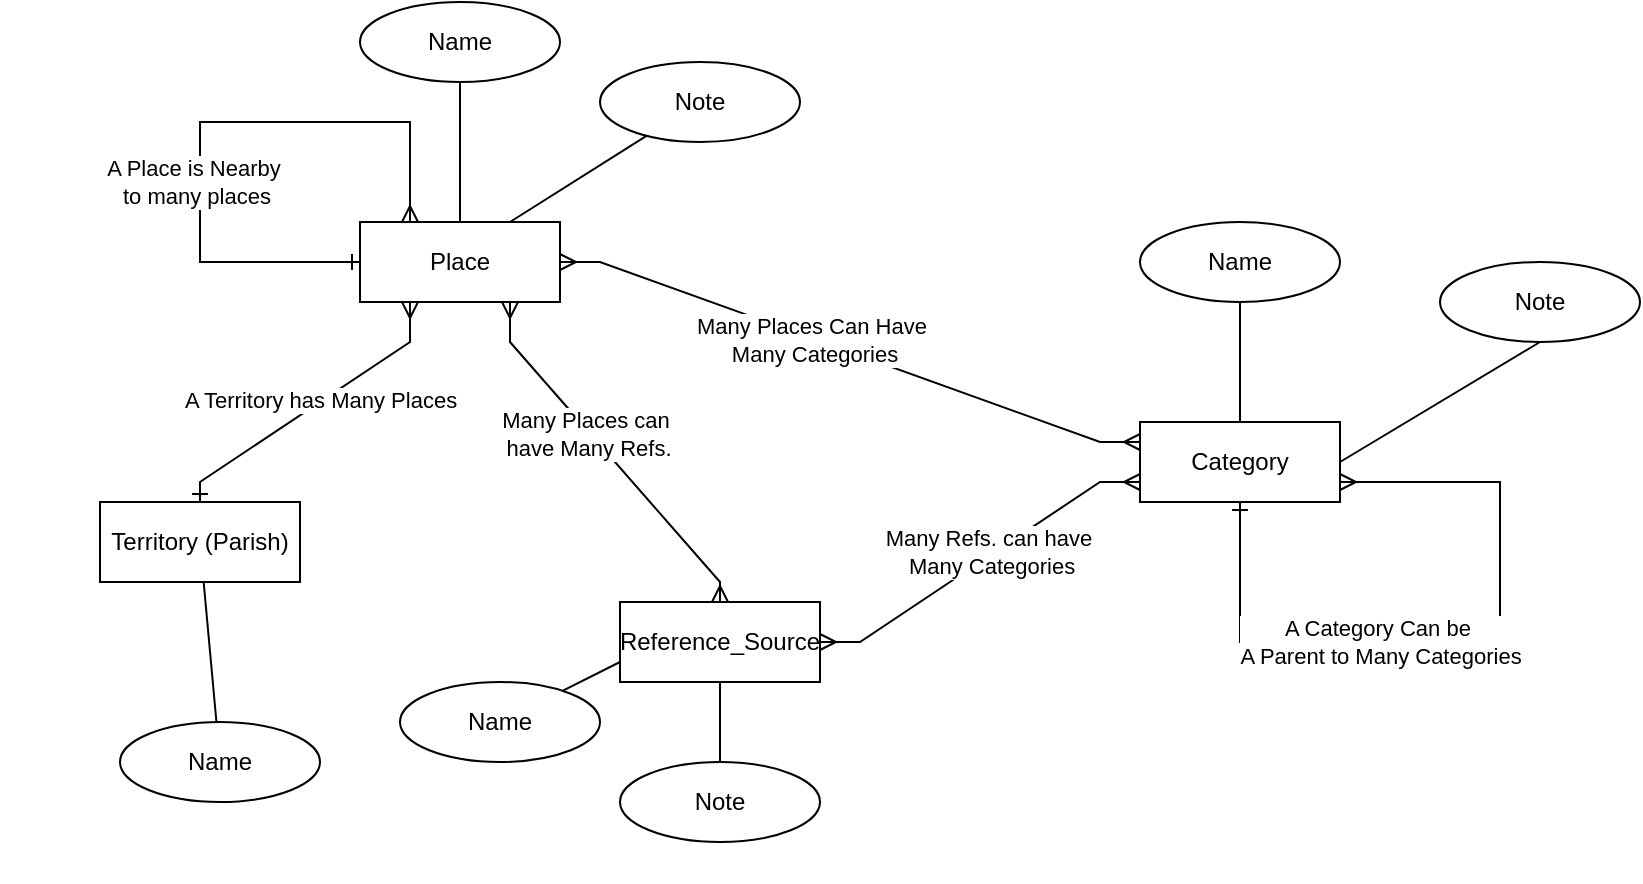 <mxfile version="24.6.1" type="github" pages="2">
  <diagram name="Hills, Halls &amp; Holes" id="XuFgTRuwKFsQZAZ5k6Fc">
    <mxGraphModel dx="1659" dy="662" grid="1" gridSize="10" guides="1" tooltips="1" connect="1" arrows="1" fold="1" page="1" pageScale="1" pageWidth="827" pageHeight="1169" math="0" shadow="0">
      <root>
        <mxCell id="0" />
        <mxCell id="1" parent="0" />
        <mxCell id="EkfdjM8kDrYYXSLYoMVs-24" value="" style="group" vertex="1" connectable="0" parent="1">
          <mxGeometry x="180" y="110" width="220" height="150" as="geometry" />
        </mxCell>
        <mxCell id="EkfdjM8kDrYYXSLYoMVs-4" value="" style="edgeStyle=orthogonalEdgeStyle;rounded=0;orthogonalLoop=1;jettySize=auto;html=1;endArrow=none;endFill=0;" edge="1" parent="EkfdjM8kDrYYXSLYoMVs-24" source="EkfdjM8kDrYYXSLYoMVs-2" target="EkfdjM8kDrYYXSLYoMVs-3">
          <mxGeometry relative="1" as="geometry" />
        </mxCell>
        <mxCell id="EkfdjM8kDrYYXSLYoMVs-39" style="edgeStyle=orthogonalEdgeStyle;shape=connector;rounded=0;orthogonalLoop=1;jettySize=auto;html=1;exitX=0;exitY=0.5;exitDx=0;exitDy=0;strokeColor=default;align=center;verticalAlign=middle;fontFamily=Helvetica;fontSize=11;fontColor=default;labelBackgroundColor=default;endArrow=ERmany;endFill=0;entryX=0.25;entryY=0;entryDx=0;entryDy=0;startArrow=ERone;startFill=0;" edge="1" parent="EkfdjM8kDrYYXSLYoMVs-24" source="EkfdjM8kDrYYXSLYoMVs-2" target="EkfdjM8kDrYYXSLYoMVs-2">
          <mxGeometry relative="1" as="geometry">
            <mxPoint x="-90" y="130" as="targetPoint" />
            <Array as="points">
              <mxPoint x="-80" y="130" />
              <mxPoint x="-80" y="60" />
              <mxPoint x="25" y="60" />
            </Array>
          </mxGeometry>
        </mxCell>
        <mxCell id="EkfdjM8kDrYYXSLYoMVs-40" value="A Place is Nearby&amp;nbsp;&lt;div&gt;to many places&lt;/div&gt;" style="edgeLabel;html=1;align=center;verticalAlign=middle;resizable=0;points=[];fontFamily=Helvetica;fontSize=11;fontColor=default;labelBackgroundColor=default;" vertex="1" connectable="0" parent="EkfdjM8kDrYYXSLYoMVs-39">
          <mxGeometry x="-0.154" y="2" relative="1" as="geometry">
            <mxPoint y="9" as="offset" />
          </mxGeometry>
        </mxCell>
        <mxCell id="EkfdjM8kDrYYXSLYoMVs-2" value="Place" style="whiteSpace=wrap;html=1;align=center;" vertex="1" parent="EkfdjM8kDrYYXSLYoMVs-24">
          <mxGeometry y="110" width="100" height="40" as="geometry" />
        </mxCell>
        <mxCell id="EkfdjM8kDrYYXSLYoMVs-3" value="Name" style="ellipse;whiteSpace=wrap;html=1;align=center;" vertex="1" parent="EkfdjM8kDrYYXSLYoMVs-24">
          <mxGeometry width="100" height="40" as="geometry" />
        </mxCell>
        <mxCell id="EkfdjM8kDrYYXSLYoMVs-6" style="rounded=0;orthogonalLoop=1;jettySize=auto;html=1;entryX=0.75;entryY=0;entryDx=0;entryDy=0;endArrow=none;endFill=0;" edge="1" parent="EkfdjM8kDrYYXSLYoMVs-24" source="EkfdjM8kDrYYXSLYoMVs-5" target="EkfdjM8kDrYYXSLYoMVs-2">
          <mxGeometry relative="1" as="geometry" />
        </mxCell>
        <mxCell id="EkfdjM8kDrYYXSLYoMVs-5" value="Note" style="ellipse;whiteSpace=wrap;html=1;align=center;" vertex="1" parent="EkfdjM8kDrYYXSLYoMVs-24">
          <mxGeometry x="120" y="30" width="100" height="40" as="geometry" />
        </mxCell>
        <mxCell id="EkfdjM8kDrYYXSLYoMVs-25" value="" style="group" vertex="1" connectable="0" parent="1">
          <mxGeometry x="570" y="220" width="250" height="140" as="geometry" />
        </mxCell>
        <mxCell id="EkfdjM8kDrYYXSLYoMVs-33" style="edgeStyle=orthogonalEdgeStyle;shape=connector;rounded=0;orthogonalLoop=1;jettySize=auto;html=1;exitX=0.5;exitY=1;exitDx=0;exitDy=0;strokeColor=default;align=center;verticalAlign=middle;fontFamily=Helvetica;fontSize=11;fontColor=default;labelBackgroundColor=default;endArrow=ERmany;endFill=0;entryX=1;entryY=0.75;entryDx=0;entryDy=0;startArrow=ERone;startFill=0;" edge="1" parent="EkfdjM8kDrYYXSLYoMVs-25" source="EkfdjM8kDrYYXSLYoMVs-9" target="EkfdjM8kDrYYXSLYoMVs-9">
          <mxGeometry relative="1" as="geometry">
            <mxPoint x="80" y="220" as="targetPoint" />
            <Array as="points">
              <mxPoint x="50" y="210" />
              <mxPoint x="180" y="210" />
              <mxPoint x="180" y="130" />
            </Array>
          </mxGeometry>
        </mxCell>
        <mxCell id="EkfdjM8kDrYYXSLYoMVs-34" value="A Category Can be&amp;nbsp;&lt;div&gt;A Parent to Many Categories&lt;/div&gt;" style="edgeLabel;html=1;align=center;verticalAlign=middle;resizable=0;points=[];fontFamily=Helvetica;fontSize=11;fontColor=default;labelBackgroundColor=default;" vertex="1" connectable="0" parent="EkfdjM8kDrYYXSLYoMVs-33">
          <mxGeometry x="-0.189" y="-2" relative="1" as="geometry">
            <mxPoint x="-6" y="-2" as="offset" />
          </mxGeometry>
        </mxCell>
        <mxCell id="EkfdjM8kDrYYXSLYoMVs-9" value="Category" style="whiteSpace=wrap;html=1;align=center;" vertex="1" parent="EkfdjM8kDrYYXSLYoMVs-25">
          <mxGeometry y="100" width="100" height="40" as="geometry" />
        </mxCell>
        <mxCell id="EkfdjM8kDrYYXSLYoMVs-12" value="" style="edgeStyle=none;rounded=0;orthogonalLoop=1;jettySize=auto;html=1;endArrow=none;endFill=0;" edge="1" parent="EkfdjM8kDrYYXSLYoMVs-25" source="EkfdjM8kDrYYXSLYoMVs-10" target="EkfdjM8kDrYYXSLYoMVs-9">
          <mxGeometry relative="1" as="geometry" />
        </mxCell>
        <mxCell id="EkfdjM8kDrYYXSLYoMVs-10" value="Name" style="ellipse;whiteSpace=wrap;html=1;align=center;" vertex="1" parent="EkfdjM8kDrYYXSLYoMVs-25">
          <mxGeometry width="100" height="40" as="geometry" />
        </mxCell>
        <mxCell id="EkfdjM8kDrYYXSLYoMVs-13" style="edgeStyle=none;rounded=0;orthogonalLoop=1;jettySize=auto;html=1;exitX=0.5;exitY=1;exitDx=0;exitDy=0;entryX=1;entryY=0.5;entryDx=0;entryDy=0;endArrow=none;endFill=0;" edge="1" parent="EkfdjM8kDrYYXSLYoMVs-25" source="EkfdjM8kDrYYXSLYoMVs-11" target="EkfdjM8kDrYYXSLYoMVs-9">
          <mxGeometry relative="1" as="geometry" />
        </mxCell>
        <mxCell id="EkfdjM8kDrYYXSLYoMVs-11" value="Note" style="ellipse;whiteSpace=wrap;html=1;align=center;" vertex="1" parent="EkfdjM8kDrYYXSLYoMVs-25">
          <mxGeometry x="150" y="20" width="100" height="40" as="geometry" />
        </mxCell>
        <mxCell id="EkfdjM8kDrYYXSLYoMVs-26" value="" style="group" vertex="1" connectable="0" parent="1">
          <mxGeometry y="330" width="150" height="150" as="geometry" />
        </mxCell>
        <mxCell id="EkfdjM8kDrYYXSLYoMVs-14" value="Territory (Parish)" style="whiteSpace=wrap;html=1;align=center;" vertex="1" parent="EkfdjM8kDrYYXSLYoMVs-26">
          <mxGeometry x="50" y="30" width="100" height="40" as="geometry" />
        </mxCell>
        <mxCell id="EkfdjM8kDrYYXSLYoMVs-28" style="edgeStyle=none;shape=connector;rounded=0;orthogonalLoop=1;jettySize=auto;html=1;exitX=1;exitY=0.5;exitDx=0;exitDy=0;strokeColor=default;align=center;verticalAlign=middle;fontFamily=Helvetica;fontSize=11;fontColor=default;labelBackgroundColor=default;endArrow=ERmany;endFill=0;startArrow=ERmany;startFill=0;entryX=0;entryY=0.25;entryDx=0;entryDy=0;" edge="1" parent="1" source="EkfdjM8kDrYYXSLYoMVs-2" target="EkfdjM8kDrYYXSLYoMVs-9">
          <mxGeometry relative="1" as="geometry">
            <Array as="points">
              <mxPoint x="300" y="240" />
              <mxPoint x="550" y="330" />
            </Array>
          </mxGeometry>
        </mxCell>
        <mxCell id="EkfdjM8kDrYYXSLYoMVs-41" value="Many Places Can Have&amp;nbsp;&lt;div&gt;Many Categories&lt;/div&gt;" style="edgeLabel;html=1;align=center;verticalAlign=middle;resizable=0;points=[];fontFamily=Helvetica;fontSize=11;fontColor=default;labelBackgroundColor=default;" vertex="1" connectable="0" parent="EkfdjM8kDrYYXSLYoMVs-28">
          <mxGeometry x="-0.13" relative="1" as="geometry">
            <mxPoint as="offset" />
          </mxGeometry>
        </mxCell>
        <mxCell id="EkfdjM8kDrYYXSLYoMVs-29" style="edgeStyle=none;shape=connector;rounded=0;orthogonalLoop=1;jettySize=auto;html=1;exitX=0.25;exitY=1;exitDx=0;exitDy=0;strokeColor=default;align=center;verticalAlign=middle;fontFamily=Helvetica;fontSize=11;fontColor=default;labelBackgroundColor=default;endArrow=ERone;endFill=0;startArrow=ERmany;startFill=0;entryX=0.5;entryY=0;entryDx=0;entryDy=0;" edge="1" parent="1" source="EkfdjM8kDrYYXSLYoMVs-2" target="EkfdjM8kDrYYXSLYoMVs-14">
          <mxGeometry relative="1" as="geometry">
            <Array as="points">
              <mxPoint x="205" y="280" />
              <mxPoint x="100" y="350" />
            </Array>
          </mxGeometry>
        </mxCell>
        <mxCell id="EkfdjM8kDrYYXSLYoMVs-44" value="A Territory has Many Places" style="edgeLabel;html=1;align=center;verticalAlign=middle;resizable=0;points=[];fontFamily=Helvetica;fontSize=11;fontColor=default;labelBackgroundColor=default;" vertex="1" connectable="0" parent="EkfdjM8kDrYYXSLYoMVs-29">
          <mxGeometry x="-0.053" relative="1" as="geometry">
            <mxPoint y="-1" as="offset" />
          </mxGeometry>
        </mxCell>
        <mxCell id="EkfdjM8kDrYYXSLYoMVs-30" value="" style="group" vertex="1" connectable="0" parent="1">
          <mxGeometry x="250" y="410" width="340" height="140" as="geometry" />
        </mxCell>
        <mxCell id="EkfdjM8kDrYYXSLYoMVs-19" value="Reference_Source" style="whiteSpace=wrap;html=1;align=center;" vertex="1" parent="EkfdjM8kDrYYXSLYoMVs-30">
          <mxGeometry x="60" width="100" height="40" as="geometry" />
        </mxCell>
        <mxCell id="EkfdjM8kDrYYXSLYoMVs-23" style="edgeStyle=none;shape=connector;rounded=0;orthogonalLoop=1;jettySize=auto;html=1;exitX=0.5;exitY=0;exitDx=0;exitDy=0;entryX=0.5;entryY=1;entryDx=0;entryDy=0;strokeColor=default;align=center;verticalAlign=middle;fontFamily=Helvetica;fontSize=11;fontColor=default;labelBackgroundColor=default;endArrow=none;endFill=0;" edge="1" parent="EkfdjM8kDrYYXSLYoMVs-30" source="EkfdjM8kDrYYXSLYoMVs-21" target="EkfdjM8kDrYYXSLYoMVs-19">
          <mxGeometry relative="1" as="geometry" />
        </mxCell>
        <mxCell id="EkfdjM8kDrYYXSLYoMVs-21" value="Note" style="ellipse;whiteSpace=wrap;html=1;align=center;" vertex="1" parent="EkfdjM8kDrYYXSLYoMVs-30">
          <mxGeometry x="60" y="80" width="100" height="40" as="geometry" />
        </mxCell>
        <mxCell id="EkfdjM8kDrYYXSLYoMVs-32" style="edgeStyle=none;shape=connector;rounded=0;orthogonalLoop=1;jettySize=auto;html=1;exitX=0.75;exitY=1;exitDx=0;exitDy=0;entryX=0.5;entryY=0;entryDx=0;entryDy=0;strokeColor=default;align=center;verticalAlign=middle;fontFamily=Helvetica;fontSize=11;fontColor=default;labelBackgroundColor=default;endArrow=ERmany;endFill=0;startArrow=ERmany;startFill=0;" edge="1" parent="1" source="EkfdjM8kDrYYXSLYoMVs-2" target="EkfdjM8kDrYYXSLYoMVs-19">
          <mxGeometry relative="1" as="geometry">
            <Array as="points">
              <mxPoint x="255" y="280" />
              <mxPoint x="360" y="400" />
            </Array>
          </mxGeometry>
        </mxCell>
        <mxCell id="EkfdjM8kDrYYXSLYoMVs-42" value="Many Places can&amp;nbsp;&lt;div&gt;have Many Refs.&lt;/div&gt;" style="edgeLabel;html=1;align=center;verticalAlign=middle;resizable=0;points=[];fontFamily=Helvetica;fontSize=11;fontColor=default;labelBackgroundColor=default;" vertex="1" connectable="0" parent="EkfdjM8kDrYYXSLYoMVs-32">
          <mxGeometry x="-0.152" y="-1" relative="1" as="geometry">
            <mxPoint as="offset" />
          </mxGeometry>
        </mxCell>
        <mxCell id="EkfdjM8kDrYYXSLYoMVs-15" value="Name" style="ellipse;whiteSpace=wrap;html=1;align=center;" vertex="1" parent="1">
          <mxGeometry x="60" y="470" width="100" height="40" as="geometry" />
        </mxCell>
        <mxCell id="EkfdjM8kDrYYXSLYoMVs-17" value="" style="edgeStyle=none;shape=connector;rounded=0;orthogonalLoop=1;jettySize=auto;html=1;strokeColor=default;align=center;verticalAlign=middle;fontFamily=Helvetica;fontSize=11;fontColor=default;labelBackgroundColor=default;endArrow=none;endFill=0;" edge="1" parent="1" source="EkfdjM8kDrYYXSLYoMVs-15" target="EkfdjM8kDrYYXSLYoMVs-14">
          <mxGeometry relative="1" as="geometry" />
        </mxCell>
        <mxCell id="EkfdjM8kDrYYXSLYoMVs-37" style="edgeStyle=none;shape=connector;rounded=0;orthogonalLoop=1;jettySize=auto;html=1;exitX=0;exitY=0.75;exitDx=0;exitDy=0;entryX=1;entryY=0.5;entryDx=0;entryDy=0;strokeColor=default;align=center;verticalAlign=middle;fontFamily=Helvetica;fontSize=11;fontColor=default;labelBackgroundColor=default;endArrow=ERmany;endFill=0;startArrow=ERmany;startFill=0;" edge="1" parent="1" source="EkfdjM8kDrYYXSLYoMVs-9" target="EkfdjM8kDrYYXSLYoMVs-19">
          <mxGeometry relative="1" as="geometry">
            <Array as="points">
              <mxPoint x="550" y="350" />
              <mxPoint x="430" y="430" />
            </Array>
          </mxGeometry>
        </mxCell>
        <mxCell id="EkfdjM8kDrYYXSLYoMVs-43" value="Many Refs. can have&lt;div&gt;&amp;nbsp;Many Categories&lt;/div&gt;" style="edgeLabel;html=1;align=center;verticalAlign=middle;resizable=0;points=[];fontFamily=Helvetica;fontSize=11;fontColor=default;labelBackgroundColor=default;" vertex="1" connectable="0" parent="EkfdjM8kDrYYXSLYoMVs-37">
          <mxGeometry x="-0.062" y="-1" relative="1" as="geometry">
            <mxPoint y="-1" as="offset" />
          </mxGeometry>
        </mxCell>
        <mxCell id="EkfdjM8kDrYYXSLYoMVs-20" value="Name" style="ellipse;whiteSpace=wrap;html=1;align=center;" vertex="1" parent="1">
          <mxGeometry x="200" y="450" width="100" height="40" as="geometry" />
        </mxCell>
        <mxCell id="EkfdjM8kDrYYXSLYoMVs-22" style="edgeStyle=none;shape=connector;rounded=0;orthogonalLoop=1;jettySize=auto;html=1;strokeColor=default;align=center;verticalAlign=middle;fontFamily=Helvetica;fontSize=11;fontColor=default;labelBackgroundColor=default;endArrow=none;endFill=0;entryX=0;entryY=0.75;entryDx=0;entryDy=0;" edge="1" parent="1" source="EkfdjM8kDrYYXSLYoMVs-20" target="EkfdjM8kDrYYXSLYoMVs-19">
          <mxGeometry relative="1" as="geometry" />
        </mxCell>
      </root>
    </mxGraphModel>
  </diagram>
  <diagram id="guWKit2qANBmkKxDx8DH" name="Hills, Halls, Holes &amp; Deeds">
    <mxGraphModel dx="3592" dy="1103" grid="1" gridSize="10" guides="1" tooltips="1" connect="1" arrows="1" fold="1" page="1" pageScale="1" pageWidth="827" pageHeight="1169" math="0" shadow="0">
      <root>
        <mxCell id="0" />
        <mxCell id="1" parent="0" />
        <mxCell id="fdJ-NVqeh8uWvIUFjoG--20" style="edgeStyle=none;shape=connector;rounded=0;orthogonalLoop=1;jettySize=auto;html=1;exitX=1;exitY=0.75;exitDx=0;exitDy=0;strokeColor=default;align=center;verticalAlign=middle;fontFamily=Helvetica;fontSize=11;fontColor=default;labelBackgroundColor=default;endArrow=ERmany;endFill=0;startArrow=ERmany;startFill=0;entryX=0;entryY=0.5;entryDx=0;entryDy=0;" edge="1" parent="1" source="fdJ-NVqeh8uWvIUFjoG--5" target="fdJ-NVqeh8uWvIUFjoG--12">
          <mxGeometry relative="1" as="geometry">
            <Array as="points">
              <mxPoint x="-200" y="1240" />
              <mxPoint x="610" y="1305" />
            </Array>
          </mxGeometry>
        </mxCell>
        <mxCell id="fdJ-NVqeh8uWvIUFjoG--21" value="Many Places Can Have&amp;nbsp;&lt;div&gt;Many Categories&lt;/div&gt;" style="edgeLabel;html=1;align=center;verticalAlign=middle;resizable=0;points=[];fontFamily=Helvetica;fontSize=11;fontColor=default;labelBackgroundColor=default;" vertex="1" connectable="0" parent="fdJ-NVqeh8uWvIUFjoG--20">
          <mxGeometry x="-0.13" relative="1" as="geometry">
            <mxPoint x="-125" y="-16" as="offset" />
          </mxGeometry>
        </mxCell>
        <mxCell id="fdJ-NVqeh8uWvIUFjoG--22" style="edgeStyle=none;shape=connector;rounded=0;orthogonalLoop=1;jettySize=auto;html=1;exitX=0.25;exitY=1;exitDx=0;exitDy=0;strokeColor=default;align=center;verticalAlign=middle;fontFamily=Helvetica;fontSize=11;fontColor=default;labelBackgroundColor=default;endArrow=ERone;endFill=0;startArrow=ERmany;startFill=0;entryX=0.5;entryY=0;entryDx=0;entryDy=0;" edge="1" parent="1" source="fdJ-NVqeh8uWvIUFjoG--5" target="fdJ-NVqeh8uWvIUFjoG--19">
          <mxGeometry relative="1" as="geometry">
            <Array as="points">
              <mxPoint x="-295" y="1272.44" />
              <mxPoint x="-330" y="1352.44" />
            </Array>
          </mxGeometry>
        </mxCell>
        <mxCell id="fdJ-NVqeh8uWvIUFjoG--23" value="A Territory has Many Places" style="edgeLabel;html=1;align=center;verticalAlign=middle;resizable=0;points=[];fontFamily=Helvetica;fontSize=11;fontColor=default;labelBackgroundColor=default;" vertex="1" connectable="0" parent="fdJ-NVqeh8uWvIUFjoG--22">
          <mxGeometry x="-0.053" relative="1" as="geometry">
            <mxPoint y="-1" as="offset" />
          </mxGeometry>
        </mxCell>
        <mxCell id="fdJ-NVqeh8uWvIUFjoG--28" style="edgeStyle=none;shape=connector;rounded=0;orthogonalLoop=1;jettySize=auto;html=1;exitX=0.75;exitY=1;exitDx=0;exitDy=0;entryX=0.25;entryY=0;entryDx=0;entryDy=0;strokeColor=default;align=center;verticalAlign=middle;fontFamily=Helvetica;fontSize=11;fontColor=default;labelBackgroundColor=default;endArrow=ERmany;endFill=0;startArrow=ERmany;startFill=0;" edge="1" parent="1" source="fdJ-NVqeh8uWvIUFjoG--5" target="fdJ-NVqeh8uWvIUFjoG--25">
          <mxGeometry relative="1" as="geometry">
            <Array as="points">
              <mxPoint x="-245" y="1272.44" />
              <mxPoint x="-100" y="1382.44" />
            </Array>
          </mxGeometry>
        </mxCell>
        <mxCell id="fdJ-NVqeh8uWvIUFjoG--29" value="Many Places can&amp;nbsp;&lt;div&gt;have Many Refs.&lt;/div&gt;" style="edgeLabel;html=1;align=center;verticalAlign=middle;resizable=0;points=[];fontFamily=Helvetica;fontSize=11;fontColor=default;labelBackgroundColor=default;" vertex="1" connectable="0" parent="fdJ-NVqeh8uWvIUFjoG--28">
          <mxGeometry x="-0.152" y="-1" relative="1" as="geometry">
            <mxPoint as="offset" />
          </mxGeometry>
        </mxCell>
        <mxCell id="fdJ-NVqeh8uWvIUFjoG--32" style="edgeStyle=none;shape=connector;rounded=0;orthogonalLoop=1;jettySize=auto;html=1;exitX=0;exitY=0.75;exitDx=0;exitDy=0;entryX=1;entryY=0.5;entryDx=0;entryDy=0;strokeColor=default;align=center;verticalAlign=middle;fontFamily=Helvetica;fontSize=11;fontColor=default;labelBackgroundColor=default;endArrow=ERmany;endFill=0;startArrow=ERmany;startFill=0;" edge="1" parent="1" source="fdJ-NVqeh8uWvIUFjoG--12" target="fdJ-NVqeh8uWvIUFjoG--25">
          <mxGeometry relative="1" as="geometry" />
        </mxCell>
        <mxCell id="fdJ-NVqeh8uWvIUFjoG--33" value="Many Refs. can have&lt;div&gt;&amp;nbsp;Many Categories&lt;/div&gt;" style="edgeLabel;html=1;align=center;verticalAlign=middle;resizable=0;points=[];fontFamily=Helvetica;fontSize=11;fontColor=default;labelBackgroundColor=default;" vertex="1" connectable="0" parent="fdJ-NVqeh8uWvIUFjoG--32">
          <mxGeometry x="-0.062" y="-1" relative="1" as="geometry">
            <mxPoint y="-1" as="offset" />
          </mxGeometry>
        </mxCell>
        <mxCell id="GXgKVnfbXyRyC5wSk5yx-11" style="edgeStyle=none;shape=connector;rounded=0;orthogonalLoop=1;jettySize=auto;html=1;exitX=1;exitY=0.75;exitDx=0;exitDy=0;strokeColor=default;align=center;verticalAlign=middle;fontFamily=Helvetica;fontSize=11;fontColor=default;labelBackgroundColor=default;endArrow=ERone;endFill=0;startArrow=ERone;startFill=0;entryX=0;entryY=0.25;entryDx=0;entryDy=0;" edge="1" parent="1" source="fdJ-NVqeh8uWvIUFjoG--34" target="fdJ-NVqeh8uWvIUFjoG--12">
          <mxGeometry relative="1" as="geometry">
            <mxPoint x="620" y="1288" as="targetPoint" />
            <Array as="points">
              <mxPoint x="510" y="1093" />
              <mxPoint x="620" y="1288" />
            </Array>
          </mxGeometry>
        </mxCell>
        <mxCell id="GXgKVnfbXyRyC5wSk5yx-49" value="A Deed has a Category" style="edgeLabel;html=1;align=center;verticalAlign=middle;resizable=0;points=[];fontFamily=Helvetica;fontSize=11;fontColor=default;labelBackgroundColor=default;" vertex="1" connectable="0" parent="GXgKVnfbXyRyC5wSk5yx-11">
          <mxGeometry x="-0.163" relative="1" as="geometry">
            <mxPoint as="offset" />
          </mxGeometry>
        </mxCell>
        <mxCell id="GXgKVnfbXyRyC5wSk5yx-12" style="edgeStyle=none;shape=connector;rounded=0;orthogonalLoop=1;jettySize=auto;html=1;exitX=0;exitY=0.75;exitDx=0;exitDy=0;entryX=1;entryY=0.75;entryDx=0;entryDy=0;strokeColor=default;align=center;verticalAlign=middle;fontFamily=Helvetica;fontSize=11;fontColor=default;labelBackgroundColor=default;endArrow=ERmany;endFill=0;startArrow=ERone;startFill=0;" edge="1" parent="1" source="fdJ-NVqeh8uWvIUFjoG--34" target="GXgKVnfbXyRyC5wSk5yx-23">
          <mxGeometry relative="1" as="geometry">
            <Array as="points">
              <mxPoint x="350" y="1093" />
              <mxPoint x="200" y="945" />
            </Array>
          </mxGeometry>
        </mxCell>
        <mxCell id="GXgKVnfbXyRyC5wSk5yx-14" style="edgeStyle=none;shape=connector;rounded=0;orthogonalLoop=1;jettySize=auto;html=1;exitX=0.25;exitY=1;exitDx=0;exitDy=0;entryX=0.75;entryY=0;entryDx=0;entryDy=0;strokeColor=default;align=center;verticalAlign=middle;fontFamily=Helvetica;fontSize=11;fontColor=default;labelBackgroundColor=default;endArrow=ERmany;endFill=0;startArrow=ERone;startFill=0;" edge="1" parent="1" source="fdJ-NVqeh8uWvIUFjoG--34" target="fdJ-NVqeh8uWvIUFjoG--25">
          <mxGeometry relative="1" as="geometry">
            <Array as="points">
              <mxPoint x="400" y="1130" />
              <mxPoint x="-32" y="1380" />
            </Array>
          </mxGeometry>
        </mxCell>
        <mxCell id="GXgKVnfbXyRyC5wSk5yx-48" value="A Deed has many Ref. Sources" style="edgeLabel;html=1;align=center;verticalAlign=middle;resizable=0;points=[];fontFamily=Helvetica;fontSize=11;fontColor=default;labelBackgroundColor=default;" vertex="1" connectable="0" parent="GXgKVnfbXyRyC5wSk5yx-14">
          <mxGeometry x="-0.253" y="1" relative="1" as="geometry">
            <mxPoint as="offset" />
          </mxGeometry>
        </mxCell>
        <mxCell id="GXgKVnfbXyRyC5wSk5yx-2" value="" style="group;flipV=1;" vertex="1" connectable="0" parent="1">
          <mxGeometry x="-310" y="600" width="430" height="200" as="geometry" />
        </mxCell>
        <mxCell id="fdJ-NVqeh8uWvIUFjoG--37" value="Person" style="whiteSpace=wrap;html=1;align=center;fontFamily=Helvetica;fontSize=11;fontColor=default;labelBackgroundColor=default;" vertex="1" parent="GXgKVnfbXyRyC5wSk5yx-2">
          <mxGeometry x="210" y="160" width="100" height="40" as="geometry" />
        </mxCell>
        <mxCell id="fdJ-NVqeh8uWvIUFjoG--38" style="edgeStyle=none;shape=connector;rounded=0;orthogonalLoop=1;jettySize=auto;html=1;exitX=0.5;exitY=1;exitDx=0;exitDy=0;entryX=0.25;entryY=0;entryDx=0;entryDy=0;strokeColor=default;align=center;verticalAlign=middle;fontFamily=Helvetica;fontSize=11;fontColor=default;labelBackgroundColor=default;endArrow=none;endFill=0;" edge="1" parent="GXgKVnfbXyRyC5wSk5yx-2" source="fdJ-NVqeh8uWvIUFjoG--39" target="fdJ-NVqeh8uWvIUFjoG--37">
          <mxGeometry relative="1" as="geometry" />
        </mxCell>
        <mxCell id="fdJ-NVqeh8uWvIUFjoG--39" value="Name" style="ellipse;whiteSpace=wrap;html=1;align=center;" vertex="1" parent="GXgKVnfbXyRyC5wSk5yx-2">
          <mxGeometry x="140" y="70" width="100" height="40" as="geometry" />
        </mxCell>
        <mxCell id="fdJ-NVqeh8uWvIUFjoG--40" style="edgeStyle=none;shape=connector;rounded=0;orthogonalLoop=1;jettySize=auto;html=1;exitX=1;exitY=0.5;exitDx=0;exitDy=0;entryX=0;entryY=0.5;entryDx=0;entryDy=0;strokeColor=default;align=center;verticalAlign=middle;fontFamily=Helvetica;fontSize=11;fontColor=default;labelBackgroundColor=default;endArrow=none;endFill=0;" edge="1" parent="GXgKVnfbXyRyC5wSk5yx-2" source="fdJ-NVqeh8uWvIUFjoG--41" target="fdJ-NVqeh8uWvIUFjoG--39">
          <mxGeometry relative="1" as="geometry" />
        </mxCell>
        <mxCell id="fdJ-NVqeh8uWvIUFjoG--41" value="FirstName" style="ellipse;whiteSpace=wrap;html=1;align=center;" vertex="1" parent="GXgKVnfbXyRyC5wSk5yx-2">
          <mxGeometry y="60" width="100" height="40" as="geometry" />
        </mxCell>
        <mxCell id="fdJ-NVqeh8uWvIUFjoG--42" value="" style="edgeStyle=none;shape=connector;rounded=0;orthogonalLoop=1;jettySize=auto;html=1;strokeColor=default;align=center;verticalAlign=middle;fontFamily=Helvetica;fontSize=11;fontColor=default;labelBackgroundColor=default;endArrow=none;endFill=0;entryX=0;entryY=0;entryDx=0;entryDy=0;" edge="1" parent="GXgKVnfbXyRyC5wSk5yx-2" source="fdJ-NVqeh8uWvIUFjoG--43" target="fdJ-NVqeh8uWvIUFjoG--39">
          <mxGeometry relative="1" as="geometry" />
        </mxCell>
        <mxCell id="fdJ-NVqeh8uWvIUFjoG--43" value="LastName" style="ellipse;whiteSpace=wrap;html=1;align=center;" vertex="1" parent="GXgKVnfbXyRyC5wSk5yx-2">
          <mxGeometry x="40" width="100" height="40" as="geometry" />
        </mxCell>
        <mxCell id="fdJ-NVqeh8uWvIUFjoG--44" style="edgeStyle=none;shape=connector;rounded=0;orthogonalLoop=1;jettySize=auto;html=1;exitX=0.5;exitY=1;exitDx=0;exitDy=0;strokeColor=default;align=center;verticalAlign=middle;fontFamily=Helvetica;fontSize=11;fontColor=default;labelBackgroundColor=default;endArrow=none;endFill=0;entryX=0.5;entryY=0;entryDx=0;entryDy=0;" edge="1" parent="GXgKVnfbXyRyC5wSk5yx-2" source="fdJ-NVqeh8uWvIUFjoG--45" target="fdJ-NVqeh8uWvIUFjoG--39">
          <mxGeometry relative="1" as="geometry">
            <mxPoint x="250" y="70" as="targetPoint" />
          </mxGeometry>
        </mxCell>
        <mxCell id="fdJ-NVqeh8uWvIUFjoG--45" value="Title" style="ellipse;whiteSpace=wrap;html=1;align=center;" vertex="1" parent="GXgKVnfbXyRyC5wSk5yx-2">
          <mxGeometry x="160" width="100" height="40" as="geometry" />
        </mxCell>
        <mxCell id="fdJ-NVqeh8uWvIUFjoG--46" value="Sex" style="ellipse;whiteSpace=wrap;html=1;align=center;fontStyle=1" vertex="1" parent="GXgKVnfbXyRyC5wSk5yx-2">
          <mxGeometry x="330" y="65" width="100" height="40" as="geometry" />
        </mxCell>
        <mxCell id="fdJ-NVqeh8uWvIUFjoG--47" value="" style="edgeStyle=none;shape=connector;rounded=0;orthogonalLoop=1;jettySize=auto;html=1;strokeColor=default;align=center;verticalAlign=middle;fontFamily=Helvetica;fontSize=11;fontColor=default;labelBackgroundColor=default;endArrow=none;endFill=0;entryX=0.75;entryY=0;entryDx=0;entryDy=0;" edge="1" parent="GXgKVnfbXyRyC5wSk5yx-2" source="fdJ-NVqeh8uWvIUFjoG--46" target="fdJ-NVqeh8uWvIUFjoG--37">
          <mxGeometry relative="1" as="geometry" />
        </mxCell>
        <mxCell id="GXgKVnfbXyRyC5wSk5yx-7" value="" style="group" vertex="1" connectable="0" parent="1">
          <mxGeometry x="-405" y="1372.44" width="125" height="130" as="geometry" />
        </mxCell>
        <mxCell id="fdJ-NVqeh8uWvIUFjoG--30" value="Name" style="ellipse;whiteSpace=wrap;html=1;align=center;" vertex="1" parent="GXgKVnfbXyRyC5wSk5yx-7">
          <mxGeometry y="90" width="100" height="40" as="geometry" />
        </mxCell>
        <mxCell id="fdJ-NVqeh8uWvIUFjoG--31" value="" style="edgeStyle=none;shape=connector;rounded=0;orthogonalLoop=1;jettySize=auto;html=1;strokeColor=default;align=center;verticalAlign=middle;fontFamily=Helvetica;fontSize=11;fontColor=default;labelBackgroundColor=default;endArrow=none;endFill=0;" edge="1" parent="GXgKVnfbXyRyC5wSk5yx-7" source="fdJ-NVqeh8uWvIUFjoG--30" target="fdJ-NVqeh8uWvIUFjoG--19">
          <mxGeometry relative="1" as="geometry" />
        </mxCell>
        <mxCell id="fdJ-NVqeh8uWvIUFjoG--19" value="Territory (Parish)" style="whiteSpace=wrap;html=1;align=center;" vertex="1" parent="GXgKVnfbXyRyC5wSk5yx-7">
          <mxGeometry x="25" width="100" height="40" as="geometry" />
        </mxCell>
        <mxCell id="GXgKVnfbXyRyC5wSk5yx-8" value="" style="group" vertex="1" connectable="0" parent="1">
          <mxGeometry x="-250" y="1402.44" width="250" height="120" as="geometry" />
        </mxCell>
        <mxCell id="fdJ-NVqeh8uWvIUFjoG--35" value="Name" style="ellipse;whiteSpace=wrap;html=1;align=center;" vertex="1" parent="GXgKVnfbXyRyC5wSk5yx-8">
          <mxGeometry y="40" width="100" height="40" as="geometry" />
        </mxCell>
        <mxCell id="fdJ-NVqeh8uWvIUFjoG--36" style="edgeStyle=none;shape=connector;rounded=0;orthogonalLoop=1;jettySize=auto;html=1;strokeColor=default;align=center;verticalAlign=middle;fontFamily=Helvetica;fontSize=11;fontColor=default;labelBackgroundColor=default;endArrow=none;endFill=0;entryX=0;entryY=0.75;entryDx=0;entryDy=0;" edge="1" parent="GXgKVnfbXyRyC5wSk5yx-8" source="fdJ-NVqeh8uWvIUFjoG--35" target="fdJ-NVqeh8uWvIUFjoG--25">
          <mxGeometry relative="1" as="geometry" />
        </mxCell>
        <mxCell id="GXgKVnfbXyRyC5wSk5yx-5" value="" style="group" vertex="1" connectable="0" parent="GXgKVnfbXyRyC5wSk5yx-8">
          <mxGeometry x="120" width="130" height="120" as="geometry" />
        </mxCell>
        <mxCell id="fdJ-NVqeh8uWvIUFjoG--25" value="Reference_Source" style="whiteSpace=wrap;html=1;align=center;" vertex="1" parent="GXgKVnfbXyRyC5wSk5yx-5">
          <mxGeometry width="130" height="40" as="geometry" />
        </mxCell>
        <mxCell id="fdJ-NVqeh8uWvIUFjoG--26" style="edgeStyle=none;shape=connector;rounded=0;orthogonalLoop=1;jettySize=auto;html=1;exitX=0.5;exitY=0;exitDx=0;exitDy=0;entryX=0.5;entryY=1;entryDx=0;entryDy=0;strokeColor=default;align=center;verticalAlign=middle;fontFamily=Helvetica;fontSize=11;fontColor=default;labelBackgroundColor=default;endArrow=none;endFill=0;" edge="1" parent="GXgKVnfbXyRyC5wSk5yx-5" source="fdJ-NVqeh8uWvIUFjoG--27" target="fdJ-NVqeh8uWvIUFjoG--25">
          <mxGeometry relative="1" as="geometry" />
        </mxCell>
        <mxCell id="fdJ-NVqeh8uWvIUFjoG--27" value="Note" style="ellipse;whiteSpace=wrap;html=1;align=center;" vertex="1" parent="GXgKVnfbXyRyC5wSk5yx-5">
          <mxGeometry y="80" width="100" height="40" as="geometry" />
        </mxCell>
        <mxCell id="GXgKVnfbXyRyC5wSk5yx-9" value="" style="group" vertex="1" connectable="0" parent="1">
          <mxGeometry x="-400" y="1062.44" width="210" height="190" as="geometry" />
        </mxCell>
        <mxCell id="fdJ-NVqeh8uWvIUFjoG--6" value="Name" style="ellipse;whiteSpace=wrap;html=1;align=center;" vertex="1" parent="GXgKVnfbXyRyC5wSk5yx-9">
          <mxGeometry x="30" width="100" height="40" as="geometry" />
        </mxCell>
        <mxCell id="fdJ-NVqeh8uWvIUFjoG--2" value="" style="rounded=0;orthogonalLoop=1;jettySize=auto;html=1;endArrow=none;endFill=0;" edge="1" parent="GXgKVnfbXyRyC5wSk5yx-9" source="fdJ-NVqeh8uWvIUFjoG--5" target="fdJ-NVqeh8uWvIUFjoG--6">
          <mxGeometry relative="1" as="geometry" />
        </mxCell>
        <mxCell id="fdJ-NVqeh8uWvIUFjoG--3" style="edgeStyle=orthogonalEdgeStyle;shape=connector;rounded=0;orthogonalLoop=1;jettySize=auto;html=1;exitX=0;exitY=0.5;exitDx=0;exitDy=0;strokeColor=default;align=center;verticalAlign=middle;fontFamily=Helvetica;fontSize=11;fontColor=default;labelBackgroundColor=default;endArrow=ERmany;endFill=0;startArrow=ERone;startFill=0;entryX=0.107;entryY=0.014;entryDx=0;entryDy=0;entryPerimeter=0;" edge="1" parent="GXgKVnfbXyRyC5wSk5yx-9" source="fdJ-NVqeh8uWvIUFjoG--5" target="fdJ-NVqeh8uWvIUFjoG--5">
          <mxGeometry relative="1" as="geometry">
            <mxPoint x="60" y="77.56" as="targetPoint" />
            <Array as="points">
              <mxPoint y="170" />
              <mxPoint y="100" />
              <mxPoint x="91" y="100" />
            </Array>
          </mxGeometry>
        </mxCell>
        <mxCell id="fdJ-NVqeh8uWvIUFjoG--4" value="A Place is Nearby&amp;nbsp;&lt;div&gt;to many places&lt;/div&gt;" style="edgeLabel;html=1;align=center;verticalAlign=middle;resizable=0;points=[];fontFamily=Helvetica;fontSize=11;fontColor=default;labelBackgroundColor=default;" vertex="1" connectable="0" parent="fdJ-NVqeh8uWvIUFjoG--3">
          <mxGeometry x="-0.154" y="2" relative="1" as="geometry">
            <mxPoint y="9" as="offset" />
          </mxGeometry>
        </mxCell>
        <mxCell id="fdJ-NVqeh8uWvIUFjoG--5" value="Place" style="whiteSpace=wrap;html=1;align=center;" vertex="1" parent="GXgKVnfbXyRyC5wSk5yx-9">
          <mxGeometry x="80" y="150" width="100" height="40" as="geometry" />
        </mxCell>
        <mxCell id="fdJ-NVqeh8uWvIUFjoG--7" style="rounded=0;orthogonalLoop=1;jettySize=auto;html=1;entryX=0.75;entryY=0;entryDx=0;entryDy=0;endArrow=none;endFill=0;" edge="1" parent="GXgKVnfbXyRyC5wSk5yx-9" source="fdJ-NVqeh8uWvIUFjoG--8" target="fdJ-NVqeh8uWvIUFjoG--5">
          <mxGeometry relative="1" as="geometry" />
        </mxCell>
        <mxCell id="fdJ-NVqeh8uWvIUFjoG--8" value="Note" style="ellipse;whiteSpace=wrap;html=1;align=center;" vertex="1" parent="GXgKVnfbXyRyC5wSk5yx-9">
          <mxGeometry x="110" y="50" width="100" height="40" as="geometry" />
        </mxCell>
        <mxCell id="GXgKVnfbXyRyC5wSk5yx-10" value="" style="group" vertex="1" connectable="0" parent="1">
          <mxGeometry x="670" y="1200" width="250" height="210" as="geometry" />
        </mxCell>
        <mxCell id="fdJ-NVqeh8uWvIUFjoG--10" style="edgeStyle=orthogonalEdgeStyle;shape=connector;rounded=0;orthogonalLoop=1;jettySize=auto;html=1;exitX=0.5;exitY=1;exitDx=0;exitDy=0;strokeColor=default;align=center;verticalAlign=middle;fontFamily=Helvetica;fontSize=11;fontColor=default;labelBackgroundColor=default;endArrow=ERmany;endFill=0;entryX=1;entryY=0.75;entryDx=0;entryDy=0;startArrow=ERone;startFill=0;" edge="1" parent="GXgKVnfbXyRyC5wSk5yx-10" source="fdJ-NVqeh8uWvIUFjoG--12" target="fdJ-NVqeh8uWvIUFjoG--12">
          <mxGeometry relative="1" as="geometry">
            <mxPoint x="80" y="220" as="targetPoint" />
            <Array as="points">
              <mxPoint x="50" y="210" />
              <mxPoint x="180" y="210" />
              <mxPoint x="180" y="130" />
            </Array>
          </mxGeometry>
        </mxCell>
        <mxCell id="fdJ-NVqeh8uWvIUFjoG--11" value="A Category Can be&amp;nbsp;&lt;div&gt;A Parent to Many Categories&lt;/div&gt;" style="edgeLabel;html=1;align=center;verticalAlign=middle;resizable=0;points=[];fontFamily=Helvetica;fontSize=11;fontColor=default;labelBackgroundColor=default;" vertex="1" connectable="0" parent="fdJ-NVqeh8uWvIUFjoG--10">
          <mxGeometry x="-0.189" y="-2" relative="1" as="geometry">
            <mxPoint x="-6" y="-2" as="offset" />
          </mxGeometry>
        </mxCell>
        <mxCell id="fdJ-NVqeh8uWvIUFjoG--12" value="Category" style="whiteSpace=wrap;html=1;align=center;" vertex="1" parent="GXgKVnfbXyRyC5wSk5yx-10">
          <mxGeometry x="-30" y="70" width="130" height="70" as="geometry" />
        </mxCell>
        <mxCell id="fdJ-NVqeh8uWvIUFjoG--13" value="" style="edgeStyle=none;rounded=0;orthogonalLoop=1;jettySize=auto;html=1;endArrow=none;endFill=0;" edge="1" parent="GXgKVnfbXyRyC5wSk5yx-10" source="fdJ-NVqeh8uWvIUFjoG--14" target="fdJ-NVqeh8uWvIUFjoG--12">
          <mxGeometry relative="1" as="geometry" />
        </mxCell>
        <mxCell id="fdJ-NVqeh8uWvIUFjoG--14" value="Name" style="ellipse;whiteSpace=wrap;html=1;align=center;" vertex="1" parent="GXgKVnfbXyRyC5wSk5yx-10">
          <mxGeometry width="100" height="40" as="geometry" />
        </mxCell>
        <mxCell id="fdJ-NVqeh8uWvIUFjoG--15" style="edgeStyle=none;rounded=0;orthogonalLoop=1;jettySize=auto;html=1;exitX=0.5;exitY=1;exitDx=0;exitDy=0;entryX=1;entryY=0.5;entryDx=0;entryDy=0;endArrow=none;endFill=0;" edge="1" parent="GXgKVnfbXyRyC5wSk5yx-10" source="fdJ-NVqeh8uWvIUFjoG--17" target="fdJ-NVqeh8uWvIUFjoG--12">
          <mxGeometry relative="1" as="geometry" />
        </mxCell>
        <mxCell id="fdJ-NVqeh8uWvIUFjoG--17" value="Note" style="ellipse;whiteSpace=wrap;html=1;align=center;" vertex="1" parent="GXgKVnfbXyRyC5wSk5yx-10">
          <mxGeometry x="150" y="20" width="100" height="40" as="geometry" />
        </mxCell>
        <mxCell id="GXgKVnfbXyRyC5wSk5yx-29" style="edgeStyle=none;shape=connector;rounded=0;orthogonalLoop=1;jettySize=auto;html=1;exitX=0;exitY=0.75;exitDx=0;exitDy=0;entryX=1;entryY=0.25;entryDx=0;entryDy=0;strokeColor=default;align=center;verticalAlign=middle;fontFamily=Helvetica;fontSize=11;fontColor=default;labelBackgroundColor=default;endArrow=ERone;endFill=0;startArrow=ERzeroToOne;startFill=0;" edge="1" parent="1" source="GXgKVnfbXyRyC5wSk5yx-23" target="fdJ-NVqeh8uWvIUFjoG--5">
          <mxGeometry relative="1" as="geometry">
            <Array as="points">
              <mxPoint x="20" y="945" />
              <mxPoint x="-200" y="1222" />
            </Array>
          </mxGeometry>
        </mxCell>
        <mxCell id="GXgKVnfbXyRyC5wSk5yx-23" value="Asset" style="shape=associativeEntity;whiteSpace=wrap;html=1;align=center;fontFamily=Helvetica;fontSize=11;fontColor=default;labelBackgroundColor=default;" vertex="1" parent="1">
          <mxGeometry x="40" y="900" width="140" height="60" as="geometry" />
        </mxCell>
        <mxCell id="GXgKVnfbXyRyC5wSk5yx-24" value="" style="group" vertex="1" connectable="0" parent="1">
          <mxGeometry x="280" y="850" width="246" height="260" as="geometry" />
        </mxCell>
        <mxCell id="fdJ-NVqeh8uWvIUFjoG--34" value="Deed" style="whiteSpace=wrap;html=1;align=center;fontFamily=Helvetica;fontSize=11;fontColor=default;labelBackgroundColor=default;" vertex="1" parent="GXgKVnfbXyRyC5wSk5yx-24">
          <mxGeometry x="90" y="190" width="120" height="70" as="geometry" />
        </mxCell>
        <mxCell id="GXgKVnfbXyRyC5wSk5yx-22" style="edgeStyle=none;shape=connector;rounded=0;orthogonalLoop=1;jettySize=auto;html=1;exitX=0.5;exitY=1;exitDx=0;exitDy=0;entryX=0.25;entryY=0;entryDx=0;entryDy=0;strokeColor=default;align=center;verticalAlign=middle;fontFamily=Helvetica;fontSize=11;fontColor=default;labelBackgroundColor=default;endArrow=none;endFill=0;" edge="1" parent="GXgKVnfbXyRyC5wSk5yx-24" source="GXgKVnfbXyRyC5wSk5yx-15" target="fdJ-NVqeh8uWvIUFjoG--34">
          <mxGeometry relative="1" as="geometry" />
        </mxCell>
        <mxCell id="GXgKVnfbXyRyC5wSk5yx-15" value="Date" style="ellipse;whiteSpace=wrap;html=1;align=center;" vertex="1" parent="GXgKVnfbXyRyC5wSk5yx-24">
          <mxGeometry x="40" y="110" width="100" height="40" as="geometry" />
        </mxCell>
        <mxCell id="GXgKVnfbXyRyC5wSk5yx-19" style="edgeStyle=none;shape=connector;rounded=0;orthogonalLoop=1;jettySize=auto;html=1;exitX=0.5;exitY=1;exitDx=0;exitDy=0;entryX=0;entryY=0;entryDx=0;entryDy=0;strokeColor=default;align=center;verticalAlign=middle;fontFamily=Helvetica;fontSize=11;fontColor=default;labelBackgroundColor=default;endArrow=none;endFill=0;" edge="1" parent="GXgKVnfbXyRyC5wSk5yx-24" source="GXgKVnfbXyRyC5wSk5yx-16" target="GXgKVnfbXyRyC5wSk5yx-15">
          <mxGeometry relative="1" as="geometry" />
        </mxCell>
        <mxCell id="GXgKVnfbXyRyC5wSk5yx-16" value="Year" style="ellipse;whiteSpace=wrap;html=1;align=center;" vertex="1" parent="GXgKVnfbXyRyC5wSk5yx-24">
          <mxGeometry x="-36" y="50" width="100" height="40" as="geometry" />
        </mxCell>
        <mxCell id="GXgKVnfbXyRyC5wSk5yx-20" style="edgeStyle=none;shape=connector;rounded=0;orthogonalLoop=1;jettySize=auto;html=1;exitX=0.5;exitY=1;exitDx=0;exitDy=0;entryX=0.5;entryY=0;entryDx=0;entryDy=0;strokeColor=default;align=center;verticalAlign=middle;fontFamily=Helvetica;fontSize=11;fontColor=default;labelBackgroundColor=default;endArrow=none;endFill=0;" edge="1" parent="GXgKVnfbXyRyC5wSk5yx-24" source="GXgKVnfbXyRyC5wSk5yx-17" target="GXgKVnfbXyRyC5wSk5yx-15">
          <mxGeometry relative="1" as="geometry" />
        </mxCell>
        <mxCell id="GXgKVnfbXyRyC5wSk5yx-17" value="Month" style="ellipse;whiteSpace=wrap;html=1;align=center;" vertex="1" parent="GXgKVnfbXyRyC5wSk5yx-24">
          <mxGeometry x="40" width="100" height="40" as="geometry" />
        </mxCell>
        <mxCell id="GXgKVnfbXyRyC5wSk5yx-21" style="edgeStyle=none;shape=connector;rounded=0;orthogonalLoop=1;jettySize=auto;html=1;exitX=0.5;exitY=1;exitDx=0;exitDy=0;strokeColor=default;align=center;verticalAlign=middle;fontFamily=Helvetica;fontSize=11;fontColor=default;labelBackgroundColor=default;endArrow=none;endFill=0;" edge="1" parent="GXgKVnfbXyRyC5wSk5yx-24" source="GXgKVnfbXyRyC5wSk5yx-18" target="GXgKVnfbXyRyC5wSk5yx-15">
          <mxGeometry relative="1" as="geometry" />
        </mxCell>
        <mxCell id="GXgKVnfbXyRyC5wSk5yx-18" value="Day" style="ellipse;whiteSpace=wrap;html=1;align=center;" vertex="1" parent="GXgKVnfbXyRyC5wSk5yx-24">
          <mxGeometry x="110" y="50" width="100" height="40" as="geometry" />
        </mxCell>
        <mxCell id="GXgKVnfbXyRyC5wSk5yx-25" style="edgeStyle=none;shape=connector;rounded=0;orthogonalLoop=1;jettySize=auto;html=1;entryX=0;entryY=0.25;entryDx=0;entryDy=0;strokeColor=default;align=center;verticalAlign=middle;fontFamily=Helvetica;fontSize=11;fontColor=default;labelBackgroundColor=default;endArrow=ERone;endFill=0;startArrow=ERmany;startFill=0;" edge="1" parent="1" target="GXgKVnfbXyRyC5wSk5yx-23">
          <mxGeometry relative="1" as="geometry">
            <mxPoint x="-50" y="800" as="sourcePoint" />
            <Array as="points">
              <mxPoint x="-50" y="820" />
              <mxPoint x="20" y="915" />
            </Array>
          </mxGeometry>
        </mxCell>
        <mxCell id="GXgKVnfbXyRyC5wSk5yx-30" value="" style="group;flipV=1;" vertex="1" connectable="0" parent="1">
          <mxGeometry x="110" y="560" width="430" height="200" as="geometry" />
        </mxCell>
        <mxCell id="GXgKVnfbXyRyC5wSk5yx-44" value="" style="group" vertex="1" connectable="0" parent="GXgKVnfbXyRyC5wSk5yx-30">
          <mxGeometry x="10" y="50" width="260" height="140" as="geometry" />
        </mxCell>
        <mxCell id="GXgKVnfbXyRyC5wSk5yx-31" value="Other Goods" style="whiteSpace=wrap;html=1;align=center;fontFamily=Helvetica;fontSize=11;fontColor=default;labelBackgroundColor=default;" vertex="1" parent="GXgKVnfbXyRyC5wSk5yx-44">
          <mxGeometry x="70" y="100" width="100" height="40" as="geometry" />
        </mxCell>
        <mxCell id="GXgKVnfbXyRyC5wSk5yx-32" style="edgeStyle=none;shape=connector;rounded=0;orthogonalLoop=1;jettySize=auto;html=1;exitX=0.5;exitY=1;exitDx=0;exitDy=0;entryX=0.25;entryY=0;entryDx=0;entryDy=0;strokeColor=default;align=center;verticalAlign=middle;fontFamily=Helvetica;fontSize=11;fontColor=default;labelBackgroundColor=default;endArrow=none;endFill=0;" edge="1" parent="GXgKVnfbXyRyC5wSk5yx-44" source="GXgKVnfbXyRyC5wSk5yx-42" target="GXgKVnfbXyRyC5wSk5yx-31">
          <mxGeometry relative="1" as="geometry">
            <mxPoint x="50" y="50" as="sourcePoint" />
          </mxGeometry>
        </mxCell>
        <mxCell id="GXgKVnfbXyRyC5wSk5yx-40" value="Note" style="ellipse;whiteSpace=wrap;html=1;align=center;fontStyle=1" vertex="1" parent="GXgKVnfbXyRyC5wSk5yx-44">
          <mxGeometry x="160" y="10" width="100" height="40" as="geometry" />
        </mxCell>
        <mxCell id="GXgKVnfbXyRyC5wSk5yx-41" value="" style="edgeStyle=none;shape=connector;rounded=0;orthogonalLoop=1;jettySize=auto;html=1;strokeColor=default;align=center;verticalAlign=middle;fontFamily=Helvetica;fontSize=11;fontColor=default;labelBackgroundColor=default;endArrow=none;endFill=0;entryX=0.75;entryY=0;entryDx=0;entryDy=0;" edge="1" parent="GXgKVnfbXyRyC5wSk5yx-44" source="GXgKVnfbXyRyC5wSk5yx-40" target="GXgKVnfbXyRyC5wSk5yx-31">
          <mxGeometry relative="1" as="geometry" />
        </mxCell>
        <mxCell id="GXgKVnfbXyRyC5wSk5yx-42" value="Name" style="ellipse;whiteSpace=wrap;html=1;align=center;fontStyle=1" vertex="1" parent="GXgKVnfbXyRyC5wSk5yx-44">
          <mxGeometry width="100" height="40" as="geometry" />
        </mxCell>
        <mxCell id="GXgKVnfbXyRyC5wSk5yx-45" style="edgeStyle=none;shape=connector;rounded=0;orthogonalLoop=1;jettySize=auto;html=1;exitX=0.5;exitY=1;exitDx=0;exitDy=0;entryX=0.25;entryY=0;entryDx=0;entryDy=0;strokeColor=default;align=center;verticalAlign=middle;fontFamily=Helvetica;fontSize=11;fontColor=default;labelBackgroundColor=default;endArrow=ERone;endFill=0;startArrow=ERmany;startFill=0;" edge="1" parent="1" source="GXgKVnfbXyRyC5wSk5yx-31" target="GXgKVnfbXyRyC5wSk5yx-23">
          <mxGeometry relative="1" as="geometry">
            <Array as="points">
              <mxPoint x="240" y="770" />
              <mxPoint x="75" y="880" />
            </Array>
          </mxGeometry>
        </mxCell>
      </root>
    </mxGraphModel>
  </diagram>
</mxfile>
